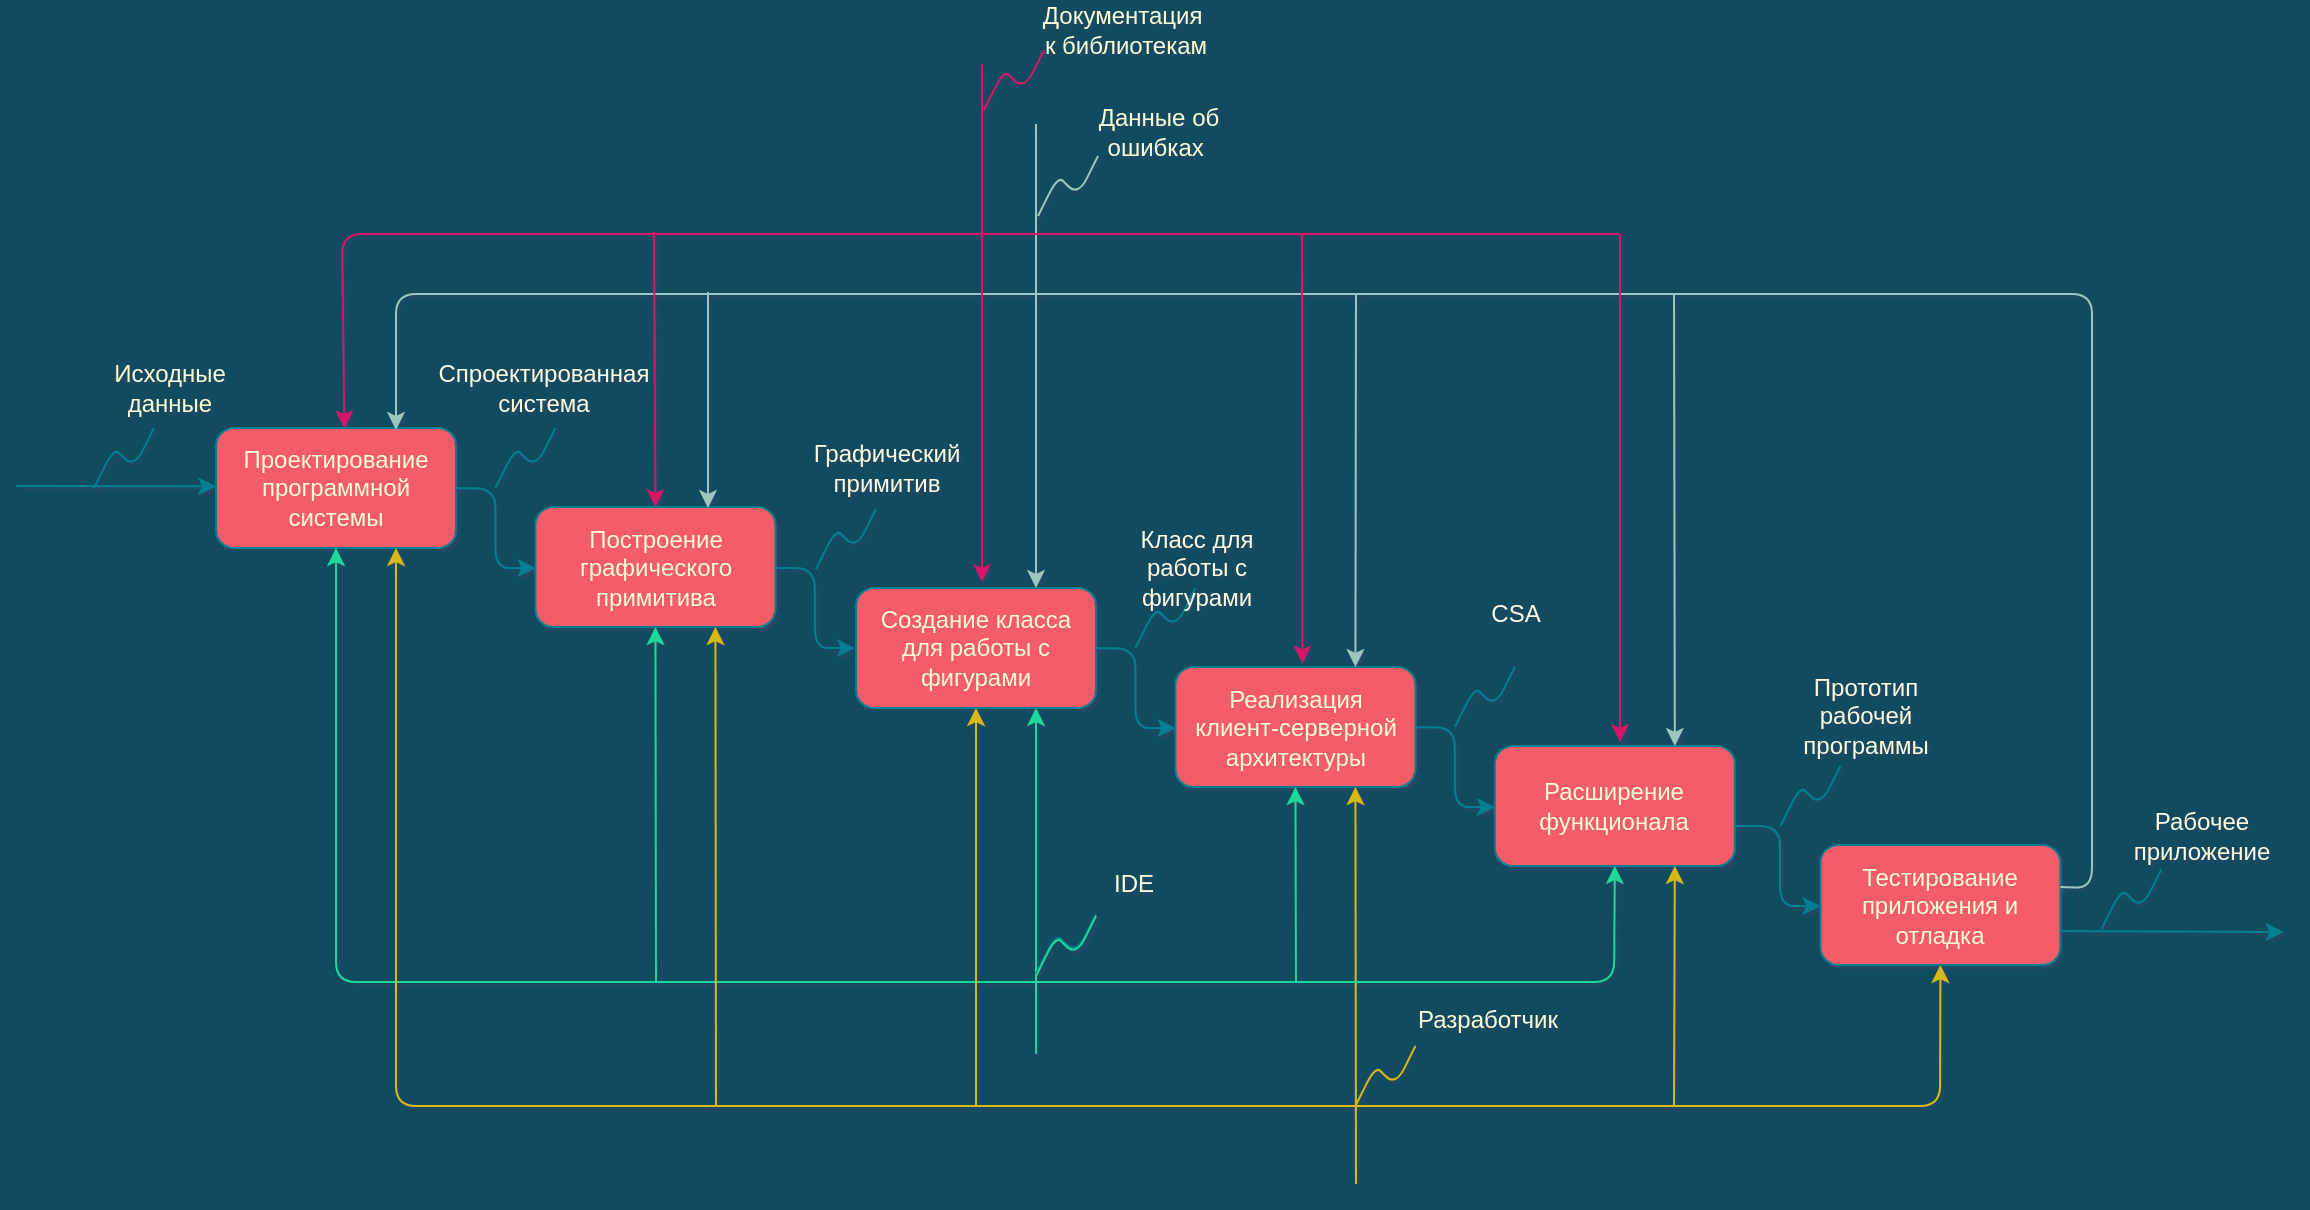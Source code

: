 <mxfile version="13.7.9" type="device"><diagram id="nwUiiZXXys4rMXsgh8zK" name="Page-1"><mxGraphModel dx="1715" dy="681" grid="0" gridSize="10" guides="1" tooltips="1" connect="1" arrows="1" fold="1" page="0" pageScale="1" pageWidth="827" pageHeight="1169" background="#114B5F" math="0" shadow="1"><root><mxCell id="0"/><mxCell id="1" parent="0"/><mxCell id="hbu5_eZuIGwFgtjI_etW-3" value="" style="whiteSpace=wrap;html=1;rounded=1;fillColor=#F45B69;strokeColor=#028090;align=center;fontStyle=0;fontSize=12;fontColor=#F9FDD5;" parent="1" vertex="1"><mxGeometry x="420" y="370" width="120" height="60" as="geometry"/></mxCell><mxCell id="hbu5_eZuIGwFgtjI_etW-5" value="" style="endArrow=none;html=1;strokeColor=#028090;labelBackgroundColor=#114B5F;align=center;fontStyle=0;fontSize=12;fontColor=#F9FDD5;" parent="1" edge="1"><mxGeometry width="50" height="50" relative="1" as="geometry"><mxPoint x="430" y="330.5" as="sourcePoint"/><mxPoint x="400" y="360.5" as="targetPoint"/><Array as="points"><mxPoint x="420" y="350.5"/><mxPoint x="410" y="340.5"/></Array></mxGeometry></mxCell><mxCell id="SqV9mNsuNyx1wWFzXrS7-1" value="" style="edgeStyle=orthogonalEdgeStyle;orthogonalLoop=1;jettySize=auto;html=1;exitX=1;exitY=0.5;exitDx=0;exitDy=0;strokeColor=#028090;labelBackgroundColor=#114B5F;align=center;fontStyle=0;fontSize=12;fontColor=#F9FDD5;" parent="1" target="SqV9mNsuNyx1wWFzXrS7-2" edge="1"><mxGeometry relative="1" as="geometry"><mxPoint x="539.996" y="400.071" as="sourcePoint"/><Array as="points"><mxPoint x="559.71" y="400"/><mxPoint x="559.71" y="440"/></Array></mxGeometry></mxCell><mxCell id="SqV9mNsuNyx1wWFzXrS7-2" value="" style="whiteSpace=wrap;html=1;rounded=1;fillColor=#F45B69;strokeColor=#028090;align=center;fontStyle=0;fontSize=12;fontColor=#F9FDD5;" parent="1" vertex="1"><mxGeometry x="579.71" y="409.5" width="120" height="60" as="geometry"/></mxCell><mxCell id="SqV9mNsuNyx1wWFzXrS7-3" value="Реализация&lt;br&gt;клиент-серверной архитектуры" style="text;html=1;strokeColor=none;fillColor=none;align=center;verticalAlign=middle;whiteSpace=wrap;rounded=1;fontStyle=0;fontSize=12;fontColor=#F9FDD5;" parent="1" vertex="1"><mxGeometry x="579.71" y="419.5" width="120" height="40" as="geometry"/></mxCell><mxCell id="SqV9mNsuNyx1wWFzXrS7-4" value="" style="endArrow=none;html=1;strokeColor=#028090;labelBackgroundColor=#114B5F;align=center;fontStyle=0;fontSize=12;fontColor=#F9FDD5;" parent="1" edge="1"><mxGeometry width="50" height="50" relative="1" as="geometry"><mxPoint x="589.71" y="370" as="sourcePoint"/><mxPoint x="559.71" y="400" as="targetPoint"/><Array as="points"><mxPoint x="579.71" y="390"/><mxPoint x="569.71" y="380"/></Array></mxGeometry></mxCell><mxCell id="SqV9mNsuNyx1wWFzXrS7-6" value="&lt;span style=&quot;color: rgb(254 , 250 , 224)&quot;&gt;Спроектированная&lt;/span&gt;&lt;br style=&quot;color: rgb(254 , 250 , 224)&quot;&gt;&lt;span style=&quot;color: rgb(254 , 250 , 224)&quot;&gt;система&lt;/span&gt;" style="text;html=1;strokeColor=none;fillColor=none;align=center;verticalAlign=middle;whiteSpace=wrap;rounded=1;fontStyle=0;fontSize=12;fontColor=#F9FDD5;" parent="1" vertex="1"><mxGeometry x="220" y="246.5" width="88" height="47" as="geometry"/></mxCell><mxCell id="SqV9mNsuNyx1wWFzXrS7-8" value="" style="endArrow=none;html=1;strokeColor=#028090;labelBackgroundColor=#114B5F;align=center;fontStyle=0;fontSize=12;fontColor=#F9FDD5;" parent="1" edge="1"><mxGeometry width="50" height="50" relative="1" as="geometry"><mxPoint x="69" y="290" as="sourcePoint"/><mxPoint x="39" y="320" as="targetPoint"/><Array as="points"><mxPoint x="59" y="310"/><mxPoint x="49" y="300"/></Array></mxGeometry></mxCell><mxCell id="SqV9mNsuNyx1wWFzXrS7-9" value="Исходные данные" style="text;html=1;strokeColor=none;fillColor=none;align=center;verticalAlign=middle;whiteSpace=wrap;rounded=1;fontStyle=0;fontSize=12;fontColor=#F9FDD5;" parent="1" vertex="1"><mxGeometry x="32" y="255" width="90" height="30" as="geometry"/></mxCell><mxCell id="SqV9mNsuNyx1wWFzXrS7-12" value="" style="endArrow=classic;html=1;entryX=0;entryY=0.5;entryDx=0;entryDy=0;strokeColor=#028090;labelBackgroundColor=#114B5F;align=center;fontStyle=0;fontSize=12;fontColor=#F9FDD5;" parent="1" edge="1"><mxGeometry width="50" height="50" relative="1" as="geometry"><mxPoint y="319" as="sourcePoint"/><mxPoint x="100" y="319.17" as="targetPoint"/></mxGeometry></mxCell><mxCell id="SqV9mNsuNyx1wWFzXrS7-48" value="" style="whiteSpace=wrap;html=1;rounded=1;fillColor=#F45B69;strokeColor=#028090;align=center;fontStyle=0;fontSize=12;fontColor=#F9FDD5;" parent="1" vertex="1"><mxGeometry x="100" y="290" width="120" height="60" as="geometry"/></mxCell><mxCell id="SqV9mNsuNyx1wWFzXrS7-49" value="&lt;span style=&quot;font-size: 12px;&quot;&gt;Проектирование&lt;/span&gt;&lt;br style=&quot;font-size: 12px;&quot;&gt;&lt;span style=&quot;font-size: 12px;&quot;&gt;программной системы&lt;/span&gt;" style="text;html=1;strokeColor=none;fillColor=none;align=center;verticalAlign=middle;whiteSpace=wrap;rounded=1;fontStyle=0;fontSize=12;fontColor=#F9FDD5;" parent="1" vertex="1"><mxGeometry x="100" y="300" width="120" height="40" as="geometry"/></mxCell><mxCell id="SqV9mNsuNyx1wWFzXrS7-51" value="" style="edgeStyle=orthogonalEdgeStyle;orthogonalLoop=1;jettySize=auto;html=1;exitX=1;exitY=0.5;exitDx=0;exitDy=0;strokeColor=#028090;labelBackgroundColor=#114B5F;align=center;fontStyle=0;fontSize=12;fontColor=#F9FDD5;" parent="1" target="SqV9mNsuNyx1wWFzXrS7-52" edge="1"><mxGeometry relative="1" as="geometry"><mxPoint x="219.996" y="320.071" as="sourcePoint"/><Array as="points"><mxPoint x="239.71" y="320"/><mxPoint x="239.71" y="360"/></Array></mxGeometry></mxCell><mxCell id="SqV9mNsuNyx1wWFzXrS7-52" value="" style="whiteSpace=wrap;html=1;rounded=1;fillColor=#F45B69;strokeColor=#028090;align=center;fontStyle=0;fontSize=12;fontColor=#F9FDD5;" parent="1" vertex="1"><mxGeometry x="259.71" y="329.5" width="120" height="60" as="geometry"/></mxCell><mxCell id="SqV9mNsuNyx1wWFzXrS7-53" value="&lt;span style=&quot;font-size: 12px;&quot;&gt;Построение графического примитива&lt;/span&gt;" style="text;html=1;strokeColor=none;fillColor=none;align=center;verticalAlign=middle;whiteSpace=wrap;rounded=1;fontStyle=0;fontSize=12;fontColor=#F9FDD5;" parent="1" vertex="1"><mxGeometry x="259.71" y="340" width="120" height="40" as="geometry"/></mxCell><mxCell id="SqV9mNsuNyx1wWFzXrS7-54" value="" style="endArrow=none;html=1;strokeColor=#028090;labelBackgroundColor=#114B5F;align=center;fontStyle=0;fontSize=12;fontColor=#F9FDD5;" parent="1" edge="1"><mxGeometry width="50" height="50" relative="1" as="geometry"><mxPoint x="269.71" y="290" as="sourcePoint"/><mxPoint x="239.71" y="320" as="targetPoint"/><Array as="points"><mxPoint x="259.71" y="310"/><mxPoint x="249.71" y="300"/></Array></mxGeometry></mxCell><mxCell id="SqV9mNsuNyx1wWFzXrS7-56" value="" style="edgeStyle=orthogonalEdgeStyle;orthogonalLoop=1;jettySize=auto;html=1;exitX=1;exitY=0.5;exitDx=0;exitDy=0;strokeColor=#028090;labelBackgroundColor=#114B5F;align=center;fontStyle=0;fontSize=12;fontColor=#F9FDD5;" parent="1" edge="1"><mxGeometry relative="1" as="geometry"><mxPoint x="379.706" y="360.001" as="sourcePoint"/><Array as="points"><mxPoint x="399.42" y="359.93"/><mxPoint x="399.42" y="399.93"/></Array><mxPoint x="419.42" y="399.964" as="targetPoint"/></mxGeometry></mxCell><mxCell id="SqV9mNsuNyx1wWFzXrS7-58" value="" style="edgeStyle=orthogonalEdgeStyle;orthogonalLoop=1;jettySize=auto;html=1;exitX=1;exitY=0.5;exitDx=0;exitDy=0;strokeColor=#028090;labelBackgroundColor=#114B5F;align=center;fontStyle=0;fontSize=12;fontColor=#F9FDD5;" parent="1" target="SqV9mNsuNyx1wWFzXrS7-59" edge="1"><mxGeometry relative="1" as="geometry"><mxPoint x="699.706" y="439.571" as="sourcePoint"/><Array as="points"><mxPoint x="719.42" y="439.5"/><mxPoint x="719.42" y="479.5"/></Array></mxGeometry></mxCell><mxCell id="SqV9mNsuNyx1wWFzXrS7-59" value="" style="whiteSpace=wrap;html=1;rounded=1;fillColor=#F45B69;strokeColor=#028090;align=center;fontStyle=0;fontSize=12;fontColor=#F9FDD5;" parent="1" vertex="1"><mxGeometry x="739.42" y="449" width="120" height="60" as="geometry"/></mxCell><mxCell id="SqV9mNsuNyx1wWFzXrS7-60" value="&lt;span style=&quot;font-size: 12px;&quot;&gt;Расширение функционала&lt;/span&gt;" style="text;html=1;strokeColor=none;fillColor=none;align=center;verticalAlign=middle;whiteSpace=wrap;rounded=1;fontStyle=0;fontSize=12;fontColor=#F9FDD5;" parent="1" vertex="1"><mxGeometry x="739.42" y="459" width="120" height="40" as="geometry"/></mxCell><mxCell id="SqV9mNsuNyx1wWFzXrS7-61" value="" style="endArrow=none;html=1;strokeColor=#028090;labelBackgroundColor=#114B5F;align=center;fontStyle=0;fontSize=12;fontColor=#F9FDD5;" parent="1" edge="1"><mxGeometry width="50" height="50" relative="1" as="geometry"><mxPoint x="749.42" y="409.5" as="sourcePoint"/><mxPoint x="719.42" y="439.5" as="targetPoint"/><Array as="points"><mxPoint x="739.42" y="429.5"/><mxPoint x="729.42" y="419.5"/></Array></mxGeometry></mxCell><mxCell id="SqV9mNsuNyx1wWFzXrS7-62" value="&lt;span style=&quot;color: rgb(254 , 250 , 224)&quot;&gt;Класс для работы с фигурами&lt;/span&gt;" style="text;html=1;strokeColor=none;fillColor=none;align=center;verticalAlign=middle;whiteSpace=wrap;rounded=1;fontStyle=0;fontSize=12;fontColor=#F9FDD5;" parent="1" vertex="1"><mxGeometry x="543" y="329.5" width="95.15" height="60" as="geometry"/></mxCell><mxCell id="SqV9mNsuNyx1wWFzXrS7-63" value="&lt;span style=&quot;color: rgb(254 , 250 , 224)&quot;&gt;Графический примитив&lt;/span&gt;" style="text;html=1;strokeColor=none;fillColor=none;align=center;verticalAlign=middle;whiteSpace=wrap;rounded=1;fontStyle=0;fontSize=12;fontColor=#F9FDD5;" parent="1" vertex="1"><mxGeometry x="401" y="285" width="69" height="49.5" as="geometry"/></mxCell><mxCell id="SqV9mNsuNyx1wWFzXrS7-64" value="&lt;span style=&quot;color: rgb(254 , 250 , 224)&quot;&gt;CSA&lt;/span&gt;" style="text;html=1;strokeColor=none;fillColor=none;align=center;verticalAlign=middle;whiteSpace=wrap;rounded=1;fontStyle=0;fontSize=12;fontColor=#F9FDD5;" parent="1" vertex="1"><mxGeometry x="715" y="352" width="70.29" height="62.5" as="geometry"/></mxCell><mxCell id="Z1IPdJvyCXfXh45bvrtf-4" value="" style="endArrow=classic;html=1;entryX=0.75;entryY=1;entryDx=0;entryDy=0;labelBackgroundColor=#114B5F;align=center;fontStyle=0;fontSize=12;fontColor=#F9FDD5;strokeColor=#D9B816;" parent="1" target="SqV9mNsuNyx1wWFzXrS7-2" edge="1"><mxGeometry width="50" height="50" relative="1" as="geometry"><mxPoint x="670" y="668" as="sourcePoint"/><mxPoint x="497.43" y="750" as="targetPoint"/></mxGeometry></mxCell><mxCell id="Z1IPdJvyCXfXh45bvrtf-5" value="" style="endArrow=none;html=1;labelBackgroundColor=#114B5F;align=center;fontStyle=0;fontSize=12;fontColor=#F9FDD5;strokeColor=#D9B816;" parent="1" edge="1"><mxGeometry width="50" height="50" relative="1" as="geometry"><mxPoint x="699.71" y="599" as="sourcePoint"/><mxPoint x="669.71" y="629" as="targetPoint"/><Array as="points"><mxPoint x="689.71" y="619"/><mxPoint x="679.71" y="609"/></Array></mxGeometry></mxCell><mxCell id="Z1IPdJvyCXfXh45bvrtf-10" value="" style="endArrow=classic;html=1;entryX=0.75;entryY=1;entryDx=0;entryDy=0;labelBackgroundColor=#114B5F;align=center;fontStyle=0;fontSize=12;fontColor=#F9FDD5;strokeColor=#1CD99A;" parent="1" target="hbu5_eZuIGwFgtjI_etW-3" edge="1"><mxGeometry width="50" height="50" relative="1" as="geometry"><mxPoint x="510" y="603" as="sourcePoint"/><mxPoint x="530" y="470" as="targetPoint"/></mxGeometry></mxCell><mxCell id="Z1IPdJvyCXfXh45bvrtf-11" value="" style="endArrow=none;html=1;strokeColor=#028090;labelBackgroundColor=#114B5F;align=center;fontStyle=0;fontSize=12;fontColor=#F9FDD5;" parent="1" edge="1"><mxGeometry width="50" height="50" relative="1" as="geometry"><mxPoint x="540.0" y="533" as="sourcePoint"/><mxPoint x="510.0" y="563" as="targetPoint"/><Array as="points"><mxPoint x="530" y="553"/><mxPoint x="520" y="543"/></Array></mxGeometry></mxCell><mxCell id="XjuKEVAe7Lr05FOA1KIH-1" value="Создание класса для работы с фигурами" style="text;html=1;strokeColor=none;fillColor=none;align=center;verticalAlign=middle;whiteSpace=wrap;rounded=1;fontStyle=0;fontSize=12;fontColor=#F9FDD5;" parent="1" vertex="1"><mxGeometry x="420" y="380" width="120" height="40" as="geometry"/></mxCell><mxCell id="gKRD7MoiT8oB2MdsVbLL-1" value="IDE" style="text;html=1;strokeColor=none;fillColor=none;align=center;verticalAlign=middle;whiteSpace=wrap;rounded=1;fontStyle=0;fontSize=12;fontColor=#F9FDD5;" parent="1" vertex="1"><mxGeometry x="494" y="508" width="130" height="20" as="geometry"/></mxCell><mxCell id="CoT_ayGiL2MlGdrrdq05-5" style="edgeStyle=orthogonalEdgeStyle;orthogonalLoop=1;jettySize=auto;html=1;exitX=0.5;exitY=1;exitDx=0;exitDy=0;strokeColor=#028090;labelBackgroundColor=#114B5F;align=center;fontStyle=0;fontSize=12;fontColor=#F9FDD5;" parent="1" source="SqV9mNsuNyx1wWFzXrS7-6" target="SqV9mNsuNyx1wWFzXrS7-6" edge="1"><mxGeometry relative="1" as="geometry"/></mxCell><mxCell id="CoT_ayGiL2MlGdrrdq05-10" value="" style="endArrow=classic;html=1;entryX=0.5;entryY=1;entryDx=0;entryDy=0;labelBackgroundColor=#114B5F;align=center;fontStyle=0;fontSize=12;fontColor=#F9FDD5;strokeColor=#1CD99A;" parent="1" target="SqV9mNsuNyx1wWFzXrS7-48" edge="1"><mxGeometry width="50" height="50" relative="1" as="geometry"><mxPoint x="511" y="567" as="sourcePoint"/><mxPoint x="320" y="390" as="targetPoint"/><Array as="points"><mxPoint x="160" y="567"/></Array></mxGeometry></mxCell><mxCell id="CoT_ayGiL2MlGdrrdq05-12" value="" style="endArrow=classic;html=1;entryX=0.5;entryY=1;entryDx=0;entryDy=0;labelBackgroundColor=#114B5F;align=center;fontStyle=0;fontSize=12;fontColor=#F9FDD5;strokeColor=#1CD99A;" parent="1" target="SqV9mNsuNyx1wWFzXrS7-59" edge="1"><mxGeometry width="50" height="50" relative="1" as="geometry"><mxPoint x="511" y="567" as="sourcePoint"/><mxPoint x="800" y="510" as="targetPoint"/><Array as="points"><mxPoint x="799" y="567"/></Array></mxGeometry></mxCell><mxCell id="4v-fnpWGm2RhQqV-65NR-1" value="" style="endArrow=classic;html=1;entryX=0.5;entryY=1;entryDx=0;entryDy=0;labelBackgroundColor=#114B5F;align=center;fontStyle=0;fontSize=12;fontColor=#F9FDD5;strokeColor=#D9B816;" parent="1" target="sg4JXv8XHUJAEABVPgup-5" edge="1"><mxGeometry width="50" height="50" relative="1" as="geometry"><mxPoint x="670" y="629" as="sourcePoint"/><mxPoint x="490" y="590" as="targetPoint"/><Array as="points"><mxPoint x="962" y="629"/></Array></mxGeometry></mxCell><mxCell id="4v-fnpWGm2RhQqV-65NR-3" value="Документация&amp;nbsp;&lt;br&gt;к библиотекам" style="text;html=1;strokeColor=none;fillColor=none;align=center;verticalAlign=middle;whiteSpace=wrap;rounded=1;fontStyle=0;fontSize=12;fontColor=#F9FDD5;" parent="1" vertex="1"><mxGeometry x="490" y="76" width="130" height="30" as="geometry"/></mxCell><mxCell id="e-niGV7BSohwaxkGiU-f-4" value="" style="endArrow=none;html=1;labelBackgroundColor=#114B5F;align=center;fontStyle=0;fontSize=12;fontColor=#F9FDD5;strokeColor=#9AC7BF;" parent="1" edge="1"><mxGeometry width="50" height="50" relative="1" as="geometry"><mxPoint x="541.0" y="154" as="sourcePoint"/><mxPoint x="511.0" y="184" as="targetPoint"/><Array as="points"><mxPoint x="531.0" y="174"/><mxPoint x="521.0" y="164"/></Array></mxGeometry></mxCell><mxCell id="e-niGV7BSohwaxkGiU-f-5" value="Данные об ошибках&amp;nbsp;" style="text;html=1;strokeColor=none;fillColor=none;align=center;verticalAlign=middle;whiteSpace=wrap;rounded=1;fontStyle=0;fontSize=12;fontColor=#F9FDD5;" parent="1" vertex="1"><mxGeometry x="514" y="124" width="115" height="36" as="geometry"/></mxCell><mxCell id="sg4JXv8XHUJAEABVPgup-1" value="" style="endArrow=none;html=1;strokeColor=#028090;labelBackgroundColor=#114B5F;align=center;fontStyle=0;fontSize=12;fontColor=#F9FDD5;" parent="1" edge="1"><mxGeometry width="50" height="50" relative="1" as="geometry"><mxPoint x="1072.78" y="510.5" as="sourcePoint"/><mxPoint x="1042.78" y="540.5" as="targetPoint"/><Array as="points"><mxPoint x="1062.78" y="530.5"/><mxPoint x="1052.78" y="520.5"/></Array></mxGeometry></mxCell><mxCell id="sg4JXv8XHUJAEABVPgup-2" value="&lt;span style=&quot;color: rgb(254 , 250 , 224)&quot;&gt;Рабочее приложение&lt;/span&gt;" style="text;html=1;strokeColor=none;fillColor=none;align=center;verticalAlign=middle;whiteSpace=wrap;rounded=1;fontStyle=0;fontSize=12;fontColor=#F9FDD5;" parent="1" vertex="1"><mxGeometry x="1047.78" y="479" width="90" height="29" as="geometry"/></mxCell><mxCell id="sg4JXv8XHUJAEABVPgup-3" value="" style="endArrow=classic;html=1;strokeColor=#028090;labelBackgroundColor=#114B5F;align=center;fontStyle=0;fontSize=12;fontColor=#F9FDD5;" parent="1" edge="1"><mxGeometry width="50" height="50" relative="1" as="geometry"><mxPoint x="1022.2" y="541.5" as="sourcePoint"/><mxPoint x="1133.78" y="542" as="targetPoint"/></mxGeometry></mxCell><mxCell id="sg4JXv8XHUJAEABVPgup-4" value="" style="edgeStyle=orthogonalEdgeStyle;orthogonalLoop=1;jettySize=auto;html=1;strokeColor=#028090;labelBackgroundColor=#114B5F;align=center;fontStyle=0;fontSize=12;fontColor=#F9FDD5;" parent="1" source="SqV9mNsuNyx1wWFzXrS7-60" target="sg4JXv8XHUJAEABVPgup-5" edge="1"><mxGeometry relative="1" as="geometry"><mxPoint x="862.486" y="489.071" as="sourcePoint"/><Array as="points"><mxPoint x="882" y="489"/><mxPoint x="882" y="529"/></Array></mxGeometry></mxCell><mxCell id="sg4JXv8XHUJAEABVPgup-5" value="" style="whiteSpace=wrap;html=1;rounded=1;fillColor=#F45B69;strokeColor=#028090;align=center;fontStyle=0;fontSize=12;fontColor=#F9FDD5;" parent="1" vertex="1"><mxGeometry x="902.2" y="498.5" width="120" height="60" as="geometry"/></mxCell><mxCell id="sg4JXv8XHUJAEABVPgup-6" value="&lt;span style=&quot;font-size: 12px;&quot;&gt;Тестирование приложения и отладка&lt;/span&gt;" style="text;html=1;strokeColor=none;fillColor=none;align=center;verticalAlign=middle;whiteSpace=wrap;rounded=1;fontStyle=0;fontSize=12;fontColor=#F9FDD5;" parent="1" vertex="1"><mxGeometry x="902.2" y="508.5" width="120" height="40" as="geometry"/></mxCell><mxCell id="sg4JXv8XHUJAEABVPgup-7" value="" style="endArrow=none;html=1;strokeColor=#028090;labelBackgroundColor=#114B5F;align=center;fontStyle=0;fontSize=12;fontColor=#F9FDD5;" parent="1" edge="1"><mxGeometry width="50" height="50" relative="1" as="geometry"><mxPoint x="912.2" y="459" as="sourcePoint"/><mxPoint x="882.2" y="489" as="targetPoint"/><Array as="points"><mxPoint x="902.2" y="479"/><mxPoint x="892.2" y="469"/></Array></mxGeometry></mxCell><mxCell id="sg4JXv8XHUJAEABVPgup-8" value="&lt;span style=&quot;color: rgb(254 , 250 , 224)&quot;&gt;Прототип рабочей программы&lt;/span&gt;" style="text;html=1;strokeColor=none;fillColor=none;align=center;verticalAlign=middle;whiteSpace=wrap;rounded=1;fontStyle=0;fontSize=12;fontColor=#F9FDD5;" parent="1" vertex="1"><mxGeometry x="890" y="408.5" width="70.29" height="50.5" as="geometry"/></mxCell><mxCell id="6xHRgE_m8J6kmqe_OO5Z-1" value="" style="endArrow=classic;html=1;entryX=0.75;entryY=0;entryDx=0;entryDy=0;labelBackgroundColor=#114B5F;align=center;fontStyle=0;fontSize=12;fontColor=#F9FDD5;strokeColor=#9AC7BF;" parent="1" target="hbu5_eZuIGwFgtjI_etW-3" edge="1"><mxGeometry width="50" height="50" relative="1" as="geometry"><mxPoint x="510" y="138" as="sourcePoint"/><mxPoint x="510" y="355" as="targetPoint"/><Array as="points"><mxPoint x="510" y="185"/></Array></mxGeometry></mxCell><mxCell id="6xHRgE_m8J6kmqe_OO5Z-3" value="" style="endArrow=classic;html=1;entryX=0.75;entryY=0;entryDx=0;entryDy=0;labelBackgroundColor=#114B5F;align=center;fontStyle=0;fontSize=12;fontColor=#F9FDD5;strokeColor=#9AC7BF;" parent="1" target="SqV9mNsuNyx1wWFzXrS7-2" edge="1"><mxGeometry width="50" height="50" relative="1" as="geometry"><mxPoint x="670" y="223" as="sourcePoint"/><mxPoint x="662" y="400" as="targetPoint"/><Array as="points"/></mxGeometry></mxCell><mxCell id="6xHRgE_m8J6kmqe_OO5Z-5" value="" style="endArrow=classic;html=1;entryX=0.75;entryY=0;entryDx=0;entryDy=0;labelBackgroundColor=#114B5F;align=center;fontStyle=0;fontSize=12;fontColor=#F9FDD5;strokeColor=#9AC7BF;" parent="1" target="SqV9mNsuNyx1wWFzXrS7-59" edge="1"><mxGeometry width="50" height="50" relative="1" as="geometry"><mxPoint x="829" y="223" as="sourcePoint"/><mxPoint x="823" y="449.0" as="targetPoint"/><Array as="points"/></mxGeometry></mxCell><mxCell id="6xHRgE_m8J6kmqe_OO5Z-6" value="" style="endArrow=classic;html=1;entryX=0.75;entryY=0;entryDx=0;entryDy=0;exitX=1;exitY=0.25;exitDx=0;exitDy=0;labelBackgroundColor=#114B5F;align=center;fontStyle=0;fontSize=12;fontColor=#F9FDD5;strokeColor=#9AC7BF;" parent="1" edge="1"><mxGeometry width="50" height="50" relative="1" as="geometry"><mxPoint x="1022.2" y="519.5" as="sourcePoint"/><mxPoint x="190" y="291" as="targetPoint"/><Array as="points"><mxPoint x="1038" y="520"/><mxPoint x="1038" y="223"/><mxPoint x="190" y="223"/></Array></mxGeometry></mxCell><mxCell id="6xHRgE_m8J6kmqe_OO5Z-7" value="" style="endArrow=classic;html=1;labelBackgroundColor=#114B5F;align=center;fontStyle=0;fontSize=12;fontColor=#F9FDD5;strokeColor=#9AC7BF;" parent="1" edge="1"><mxGeometry width="50" height="50" relative="1" as="geometry"><mxPoint x="346" y="222" as="sourcePoint"/><mxPoint x="346" y="330.0" as="targetPoint"/><Array as="points"/></mxGeometry></mxCell><mxCell id="6xHRgE_m8J6kmqe_OO5Z-12" value="" style="endArrow=none;html=1;labelBackgroundColor=#114B5F;align=center;fontStyle=0;fontSize=12;fontColor=#F9FDD5;strokeColor=#D6186A;" parent="1" edge="1"><mxGeometry width="50" height="50" relative="1" as="geometry"><mxPoint x="514" y="101" as="sourcePoint"/><mxPoint x="484" y="131.0" as="targetPoint"/><Array as="points"><mxPoint x="504.0" y="121"/><mxPoint x="494.0" y="111"/></Array></mxGeometry></mxCell><mxCell id="6xHRgE_m8J6kmqe_OO5Z-15" value="Разработчик" style="text;html=1;strokeColor=none;fillColor=none;align=center;verticalAlign=middle;whiteSpace=wrap;rounded=1;fontStyle=0;fontSize=12;fontColor=#F9FDD5;" parent="1" vertex="1"><mxGeometry x="671" y="576" width="130" height="20" as="geometry"/></mxCell><mxCell id="6xHRgE_m8J6kmqe_OO5Z-16" value="" style="endArrow=classic;html=1;entryX=0.5;entryY=1;entryDx=0;entryDy=0;labelBackgroundColor=#114B5F;align=center;fontStyle=0;fontSize=12;fontColor=#F9FDD5;strokeColor=#1CD99A;" parent="1" target="SqV9mNsuNyx1wWFzXrS7-2" edge="1"><mxGeometry width="50" height="50" relative="1" as="geometry"><mxPoint x="640" y="567" as="sourcePoint"/><mxPoint x="642" y="504" as="targetPoint"/></mxGeometry></mxCell><mxCell id="6xHRgE_m8J6kmqe_OO5Z-18" value="" style="endArrow=classic;html=1;entryX=0.5;entryY=1;entryDx=0;entryDy=0;labelBackgroundColor=#114B5F;align=center;fontStyle=0;fontSize=12;fontColor=#F9FDD5;strokeColor=#1CD99A;" parent="1" target="SqV9mNsuNyx1wWFzXrS7-52" edge="1"><mxGeometry width="50" height="50" relative="1" as="geometry"><mxPoint x="320" y="567" as="sourcePoint"/><mxPoint x="333.0" y="472" as="targetPoint"/></mxGeometry></mxCell><mxCell id="6xHRgE_m8J6kmqe_OO5Z-19" value="" style="endArrow=classic;html=1;entryX=0.75;entryY=1;entryDx=0;entryDy=0;labelBackgroundColor=#114B5F;align=center;fontStyle=0;fontSize=12;fontColor=#F9FDD5;strokeColor=#D9B816;" parent="1" target="SqV9mNsuNyx1wWFzXrS7-48" edge="1"><mxGeometry width="50" height="50" relative="1" as="geometry"><mxPoint x="670" y="629" as="sourcePoint"/><mxPoint x="839.42" y="519" as="targetPoint"/><Array as="points"><mxPoint x="190" y="629"/></Array></mxGeometry></mxCell><mxCell id="6xHRgE_m8J6kmqe_OO5Z-20" value="" style="endArrow=classic;html=1;entryX=0.5;entryY=1;entryDx=0;entryDy=0;labelBackgroundColor=#114B5F;align=center;fontStyle=0;fontSize=12;fontColor=#F9FDD5;strokeColor=#D9B816;" parent="1" target="hbu5_eZuIGwFgtjI_etW-3" edge="1"><mxGeometry width="50" height="50" relative="1" as="geometry"><mxPoint x="480" y="629" as="sourcePoint"/><mxPoint x="457" y="430" as="targetPoint"/></mxGeometry></mxCell><mxCell id="6xHRgE_m8J6kmqe_OO5Z-21" value="" style="endArrow=classic;html=1;entryX=0.75;entryY=1;entryDx=0;entryDy=0;labelBackgroundColor=#114B5F;align=center;fontStyle=0;fontSize=12;fontColor=#F9FDD5;strokeColor=#D9B816;" parent="1" target="SqV9mNsuNyx1wWFzXrS7-52" edge="1"><mxGeometry width="50" height="50" relative="1" as="geometry"><mxPoint x="350" y="629" as="sourcePoint"/><mxPoint x="344" y="441" as="targetPoint"/></mxGeometry></mxCell><mxCell id="6xHRgE_m8J6kmqe_OO5Z-22" value="" style="endArrow=classic;html=1;entryX=0.75;entryY=1;entryDx=0;entryDy=0;labelBackgroundColor=#114B5F;align=center;fontStyle=0;fontSize=12;fontColor=#F9FDD5;strokeColor=#D9B816;" parent="1" target="SqV9mNsuNyx1wWFzXrS7-59" edge="1"><mxGeometry width="50" height="50" relative="1" as="geometry"><mxPoint x="829" y="629" as="sourcePoint"/><mxPoint x="829.0" y="523" as="targetPoint"/></mxGeometry></mxCell><mxCell id="f48CdISHvkFGU0n-RevF-73" value="" style="endArrow=none;html=1;labelBackgroundColor=#114B5F;align=center;fontStyle=0;fontSize=12;fontColor=#F9FDD5;strokeColor=#1CD99A;" parent="1" edge="1"><mxGeometry width="50" height="50" relative="1" as="geometry"><mxPoint x="540" y="534" as="sourcePoint"/><mxPoint x="510" y="564" as="targetPoint"/><Array as="points"><mxPoint x="530" y="554"/><mxPoint x="520" y="544"/></Array></mxGeometry></mxCell><mxCell id="mIviqg91LcAbiSXkI9tE-4" value="" style="endArrow=classic;html=1;labelBackgroundColor=#114B5F;align=center;fontStyle=0;fontSize=12;fontColor=#F9FDD5;strokeColor=#D6186A;" parent="1" edge="1"><mxGeometry width="50" height="50" relative="1" as="geometry"><mxPoint x="483" y="108" as="sourcePoint"/><mxPoint x="483" y="367" as="targetPoint"/><Array as="points"><mxPoint x="483" y="155"/></Array></mxGeometry></mxCell><mxCell id="mIviqg91LcAbiSXkI9tE-5" value="" style="endArrow=classic;html=1;entryX=0.529;entryY=-0.03;entryDx=0;entryDy=0;labelBackgroundColor=#114B5F;align=center;fontStyle=0;fontSize=12;fontColor=#F9FDD5;entryPerimeter=0;strokeColor=#D6186A;" parent="1" target="SqV9mNsuNyx1wWFzXrS7-2" edge="1"><mxGeometry width="50" height="50" relative="1" as="geometry"><mxPoint x="643" y="193" as="sourcePoint"/><mxPoint x="642.71" y="379.5" as="targetPoint"/><Array as="points"/></mxGeometry></mxCell><mxCell id="mIviqg91LcAbiSXkI9tE-6" value="" style="endArrow=classic;html=1;labelBackgroundColor=#114B5F;align=center;fontStyle=0;fontSize=12;fontColor=#F9FDD5;strokeColor=#D6186A;" parent="1" edge="1"><mxGeometry width="50" height="50" relative="1" as="geometry"><mxPoint x="802" y="193" as="sourcePoint"/><mxPoint x="802" y="447" as="targetPoint"/><Array as="points"/></mxGeometry></mxCell><mxCell id="mIviqg91LcAbiSXkI9tE-7" value="" style="endArrow=classic;html=1;labelBackgroundColor=#114B5F;align=center;fontStyle=0;fontSize=12;fontColor=#F9FDD5;entryX=0.535;entryY=0.002;entryDx=0;entryDy=0;entryPerimeter=0;strokeColor=#D6186A;" parent="1" target="SqV9mNsuNyx1wWFzXrS7-48" edge="1"><mxGeometry width="50" height="50" relative="1" as="geometry"><mxPoint x="802" y="193" as="sourcePoint"/><mxPoint x="163" y="287" as="targetPoint"/><Array as="points"><mxPoint x="163" y="193"/></Array></mxGeometry></mxCell><mxCell id="mIviqg91LcAbiSXkI9tE-8" value="" style="endArrow=classic;html=1;labelBackgroundColor=#114B5F;align=center;fontStyle=0;fontSize=12;fontColor=#F9FDD5;entryX=0.5;entryY=0;entryDx=0;entryDy=0;strokeColor=#D6186A;" parent="1" target="SqV9mNsuNyx1wWFzXrS7-52" edge="1"><mxGeometry width="50" height="50" relative="1" as="geometry"><mxPoint x="319" y="192" as="sourcePoint"/><mxPoint x="319" y="300" as="targetPoint"/><Array as="points"/></mxGeometry></mxCell></root></mxGraphModel></diagram></mxfile>